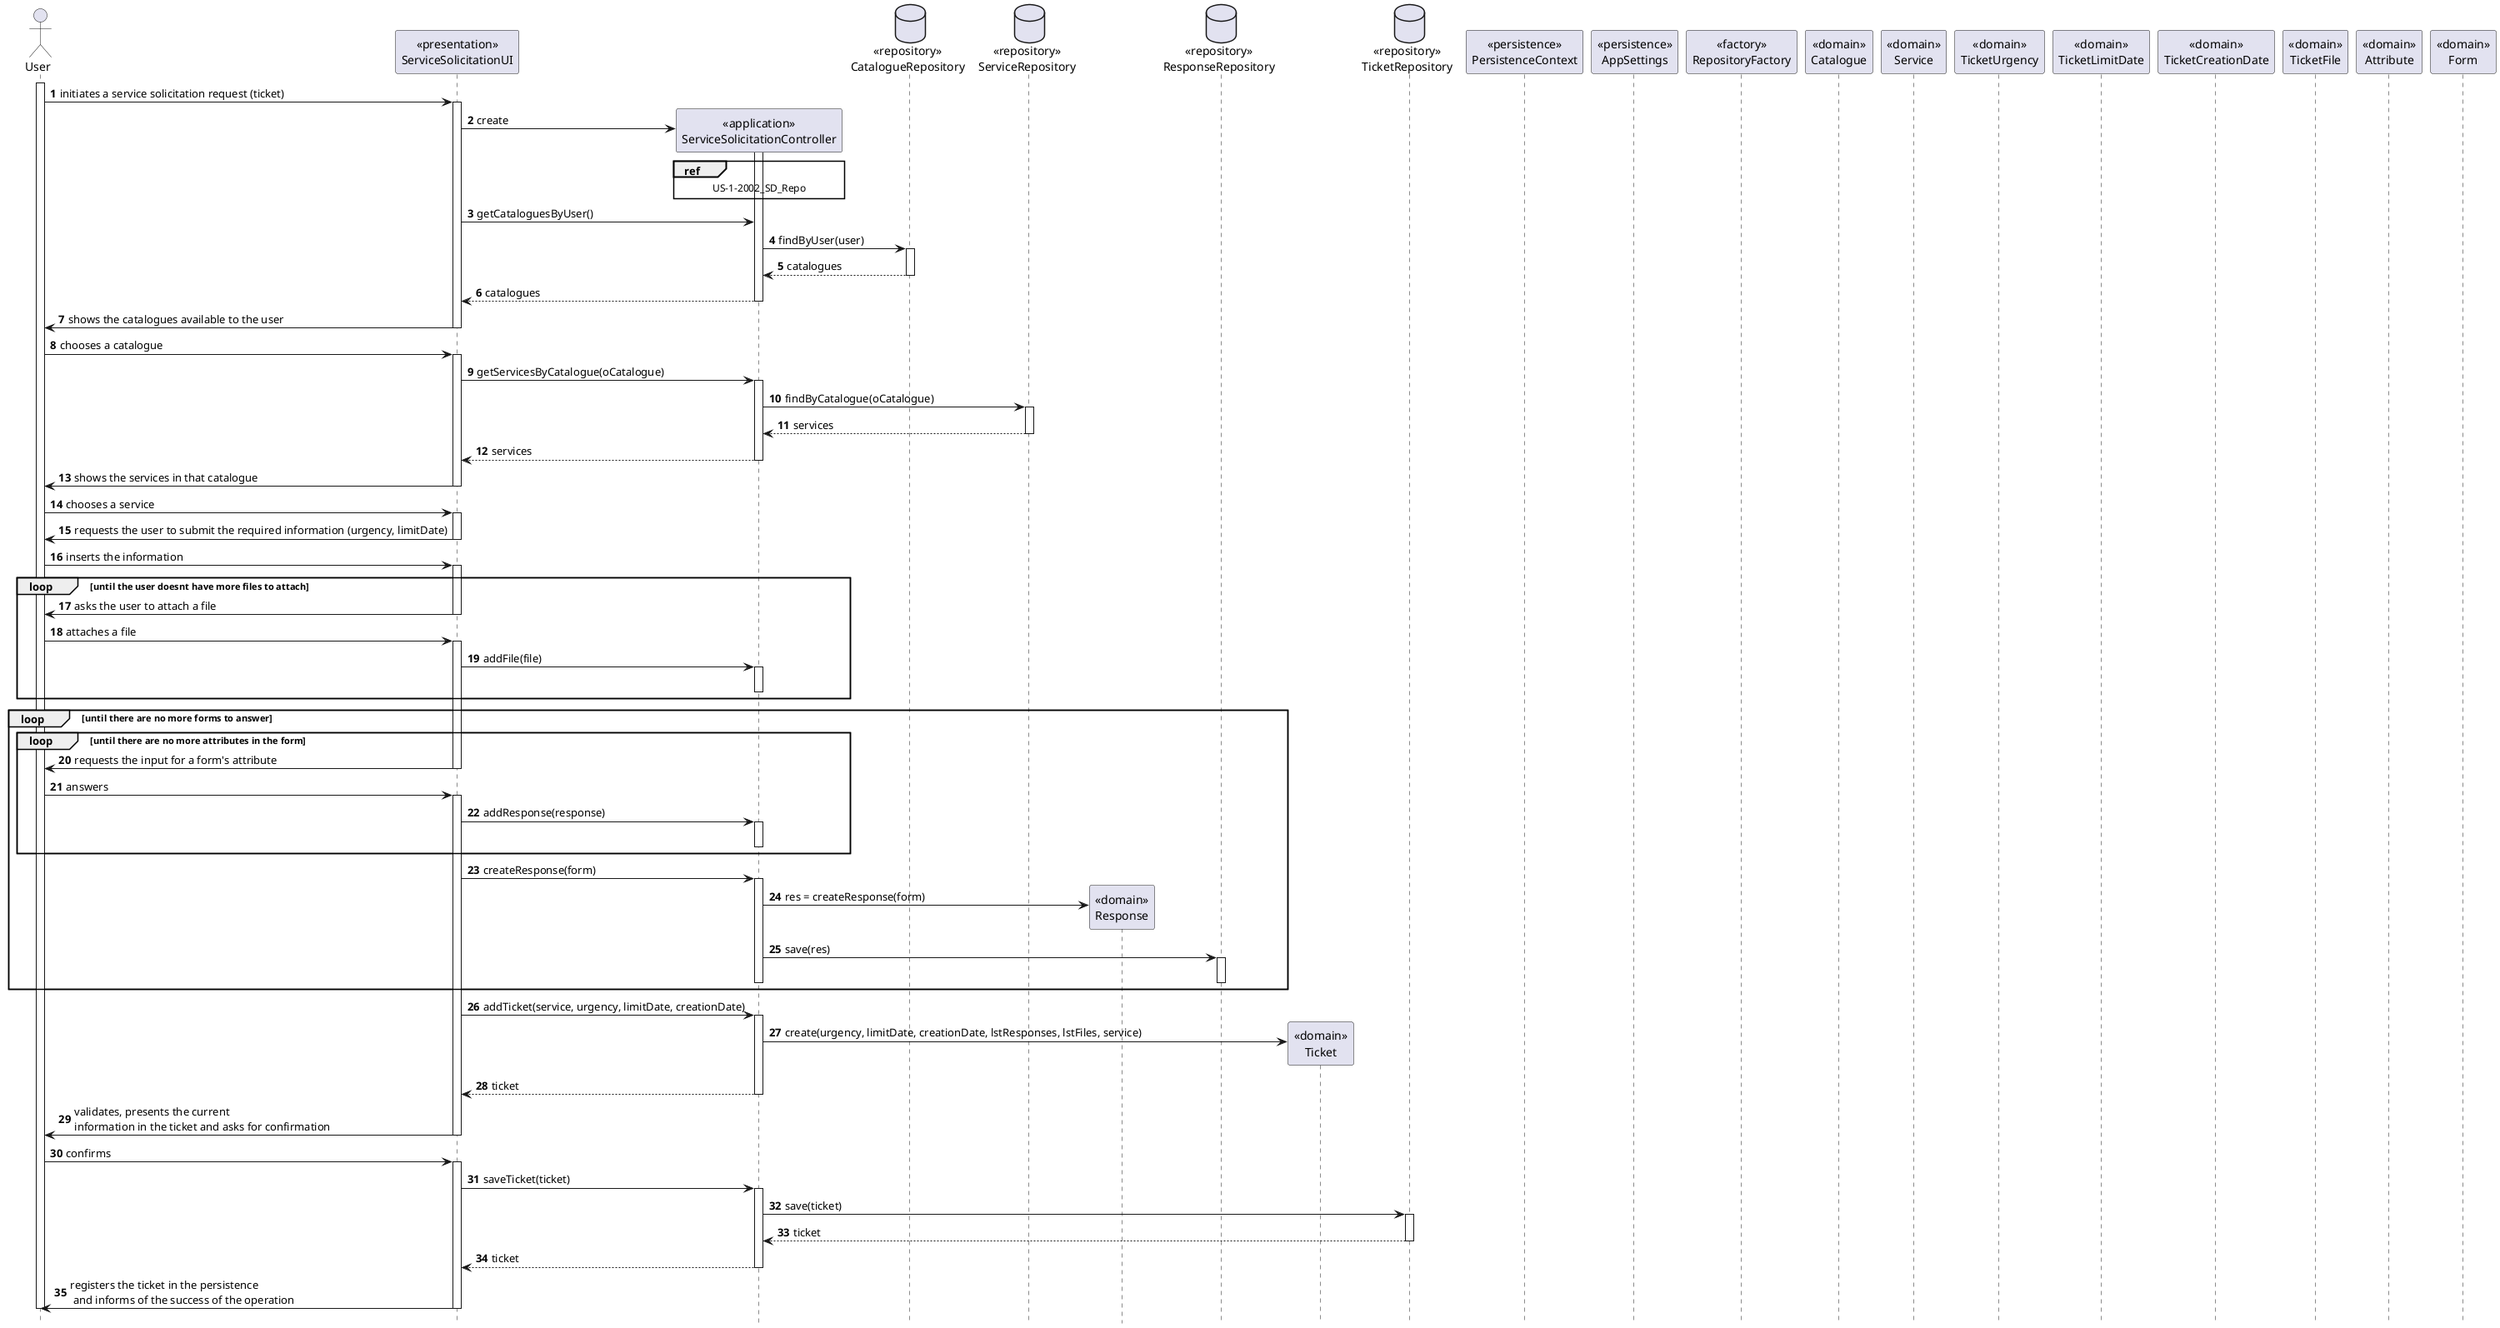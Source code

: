 @startuml
autonumber
hide footbox

actor "User" as US

participant "<<presentation>>\nServiceSolicitationUI" as UI
participant "<<application>>\nServiceSolicitationController" as CTRL
database "<<repository>>\nCatalogueRepository" as CR
database "<<repository>>\nServiceRepository" as SR
participant "<<domain>>\nResponse" as RS
database "<<repository>>\nResponseRepository" as RR
participant "<<domain>>\nTicket" as T
database "<<repository>>\nTicketRepository" as TR
participant "<<persistence>>\nPersistenceContext" as PC
participant "<<persistence>>\nAppSettings" as AS
participant "<<factory>>\nRepositoryFactory" as RF
participant "<<domain>>\nCatalogue" as C
participant "<<domain>>\nService" as S
participant "<<domain>>\nTicketUrgency" as TU
participant "<<domain>>\nTicketLimitDate" as TD
participant "<<domain>>\nTicketCreationDate" as TC
participant "<<domain>>\nTicketFile" as TF
participant "<<domain>>\nAttribute" as A
participant "<<domain>>\nForm" as F

activate US

US -> UI : initiates a service solicitation request (ticket)
activate UI

UI -> CTRL** : create
activate CTRL

ref over CTRL
  US-1-2002_SD_Repo
end ref

UI -> CTRL : getCataloguesByUser()

CTRL -> CR : findByUser(user)
activate CR
CR --> CTRL : catalogues
deactivate CR

CTRL --> UI : catalogues
deactivate CTRL

UI -> US : shows the catalogues available to the user
deactivate UI

US -> UI : chooses a catalogue
activate UI

UI -> CTRL : getServicesByCatalogue(oCatalogue)
activate CTRL

CTRL -> SR : findByCatalogue(oCatalogue)
activate SR
SR --> CTRL : services
deactivate SR

CTRL --> UI : services
deactivate CTRL

UI -> US : shows the services in that catalogue
deactivate UI

US -> UI : chooses a service
activate UI

UI -> US : requests the user to submit the required information (urgency, limitDate)
deactivate UI

US -> UI : inserts the information
activate UI

loop until the user doesnt have more files to attach
UI -> US : asks the user to attach a file
deactivate UI

US -> UI : attaches a file
activate UI

UI -> CTRL : addFile(file)
activate CTRL
deactivate CTRL
end

loop until there are no more forms to answer
loop until there are no more attributes in the form
UI -> US : requests the input for a form's attribute
deactivate UI

US -> UI : answers
activate UI

UI -> CTRL : addResponse(response)
activate CTRL
deactivate CTRL
end

UI -> CTRL : createResponse(form)
activate CTRL

CTRL -> RS** : res = createResponse(form)

CTRL -> RR : save(res)
activate RR
deactivate RR
deactivate CTRL
end

UI -> CTRL : addTicket(service, urgency, limitDate, creationDate)
activate CTRL

CTRL -> T** : create(urgency, limitDate, creationDate, lstResponses, lstFiles, service)

CTRL --> UI : ticket
deactivate CTRL

UI -> US : validates, presents the current \ninformation in the ticket and asks for confirmation
deactivate UI

US -> UI : confirms
activate UI

UI -> CTRL : saveTicket(ticket)
activate CTRL

CTRL -> TR : save(ticket)
activate TR
TR --> CTRL : ticket
deactivate TR

CTRL --> UI : ticket
deactivate CTRL

UI -> US : registers the ticket in the persistence\n and informs of the success of the operation
deactivate UI
deactivate US

@enduml

